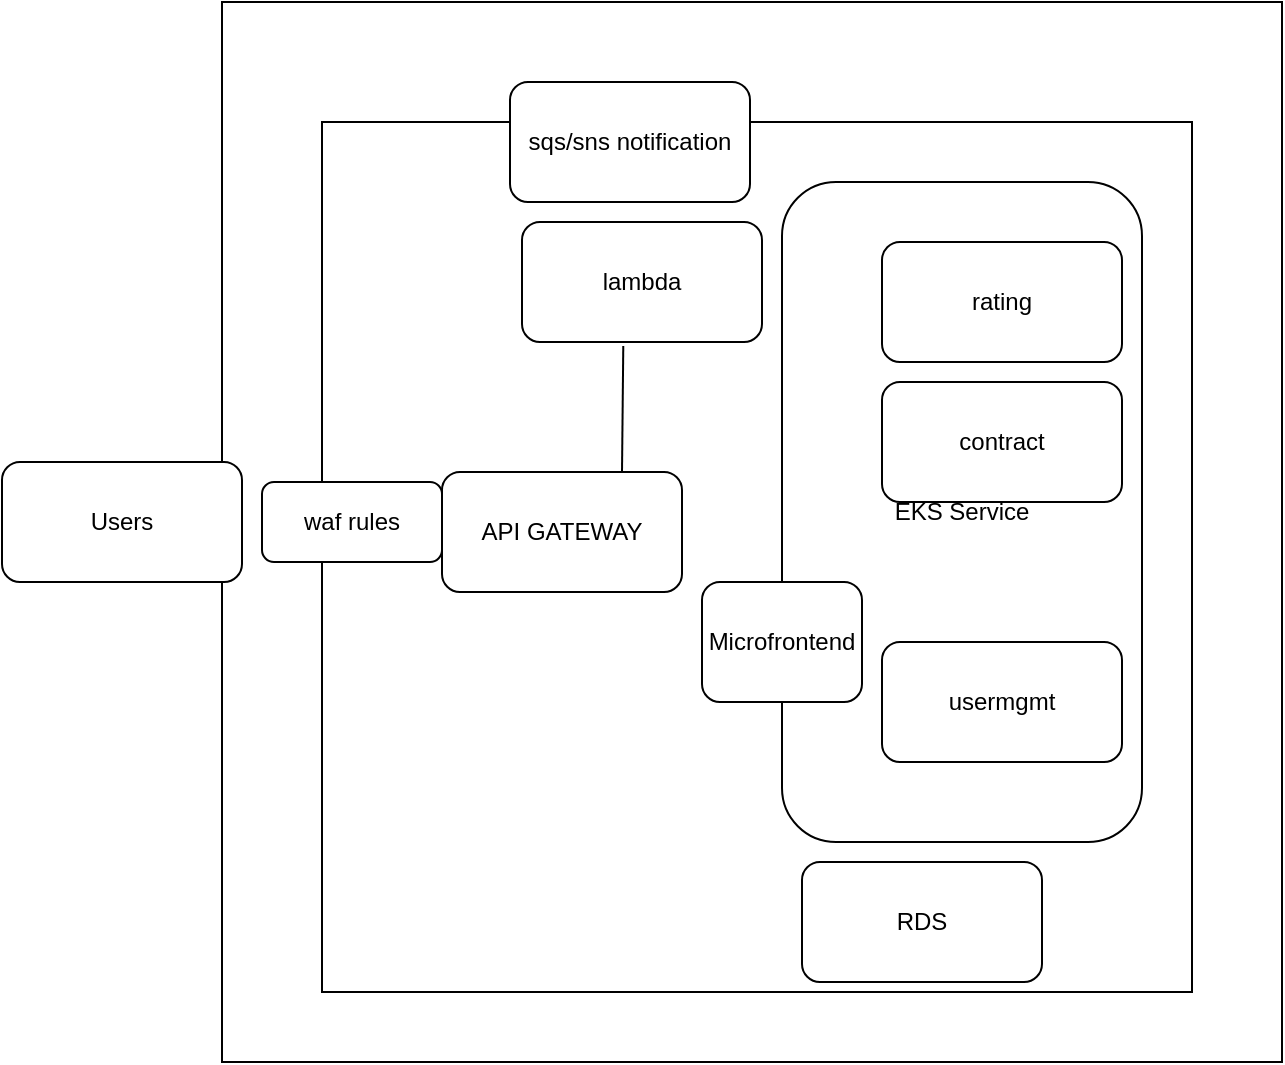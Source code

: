 <mxfile version="24.7.7">
  <diagram name="Page-1" id="fAhlBguKMYDsA-A6rJFV">
    <mxGraphModel dx="794" dy="446" grid="1" gridSize="10" guides="1" tooltips="1" connect="1" arrows="1" fold="1" page="1" pageScale="1" pageWidth="827" pageHeight="1169" math="0" shadow="0">
      <root>
        <mxCell id="0" />
        <mxCell id="1" parent="0" />
        <mxCell id="8uvinQhuuLh3otFgvrHD-1" value="" style="whiteSpace=wrap;html=1;aspect=fixed;" vertex="1" parent="1">
          <mxGeometry x="210" y="30" width="530" height="530" as="geometry" />
        </mxCell>
        <mxCell id="8uvinQhuuLh3otFgvrHD-2" value="" style="whiteSpace=wrap;html=1;aspect=fixed;" vertex="1" parent="1">
          <mxGeometry x="260" y="90" width="435" height="435" as="geometry" />
        </mxCell>
        <mxCell id="8uvinQhuuLh3otFgvrHD-3" value="Users" style="rounded=1;whiteSpace=wrap;html=1;" vertex="1" parent="1">
          <mxGeometry x="100" y="260" width="120" height="60" as="geometry" />
        </mxCell>
        <mxCell id="8uvinQhuuLh3otFgvrHD-5" value="API GATEWAY" style="rounded=1;whiteSpace=wrap;html=1;" vertex="1" parent="1">
          <mxGeometry x="320" y="265" width="120" height="60" as="geometry" />
        </mxCell>
        <mxCell id="8uvinQhuuLh3otFgvrHD-6" value="EKS Service" style="rounded=1;whiteSpace=wrap;html=1;" vertex="1" parent="1">
          <mxGeometry x="490" y="120" width="180" height="330" as="geometry" />
        </mxCell>
        <mxCell id="8uvinQhuuLh3otFgvrHD-7" value="Microfrontend" style="rounded=1;whiteSpace=wrap;html=1;" vertex="1" parent="1">
          <mxGeometry x="450" y="320" width="80" height="60" as="geometry" />
        </mxCell>
        <mxCell id="8uvinQhuuLh3otFgvrHD-8" value="waf rules" style="rounded=1;whiteSpace=wrap;html=1;" vertex="1" parent="1">
          <mxGeometry x="230" y="270" width="90" height="40" as="geometry" />
        </mxCell>
        <mxCell id="8uvinQhuuLh3otFgvrHD-9" value="rating" style="rounded=1;whiteSpace=wrap;html=1;" vertex="1" parent="1">
          <mxGeometry x="540" y="150" width="120" height="60" as="geometry" />
        </mxCell>
        <mxCell id="8uvinQhuuLh3otFgvrHD-10" value="usermgmt" style="rounded=1;whiteSpace=wrap;html=1;" vertex="1" parent="1">
          <mxGeometry x="540" y="350" width="120" height="60" as="geometry" />
        </mxCell>
        <mxCell id="8uvinQhuuLh3otFgvrHD-11" value="contract" style="rounded=1;whiteSpace=wrap;html=1;" vertex="1" parent="1">
          <mxGeometry x="540" y="220" width="120" height="60" as="geometry" />
        </mxCell>
        <mxCell id="8uvinQhuuLh3otFgvrHD-12" value="lambda" style="rounded=1;whiteSpace=wrap;html=1;" vertex="1" parent="1">
          <mxGeometry x="360" y="140" width="120" height="60" as="geometry" />
        </mxCell>
        <mxCell id="8uvinQhuuLh3otFgvrHD-14" value="sqs/sns notification" style="rounded=1;whiteSpace=wrap;html=1;" vertex="1" parent="1">
          <mxGeometry x="354" y="70" width="120" height="60" as="geometry" />
        </mxCell>
        <mxCell id="8uvinQhuuLh3otFgvrHD-15" value="" style="endArrow=none;html=1;rounded=0;entryX=0.422;entryY=1.033;entryDx=0;entryDy=0;entryPerimeter=0;exitX=0.75;exitY=0;exitDx=0;exitDy=0;" edge="1" parent="1" source="8uvinQhuuLh3otFgvrHD-5" target="8uvinQhuuLh3otFgvrHD-12">
          <mxGeometry width="50" height="50" relative="1" as="geometry">
            <mxPoint x="380" y="270" as="sourcePoint" />
            <mxPoint x="430" y="220" as="targetPoint" />
          </mxGeometry>
        </mxCell>
        <mxCell id="8uvinQhuuLh3otFgvrHD-16" value="RDS" style="rounded=1;whiteSpace=wrap;html=1;" vertex="1" parent="1">
          <mxGeometry x="500" y="460" width="120" height="60" as="geometry" />
        </mxCell>
      </root>
    </mxGraphModel>
  </diagram>
</mxfile>
